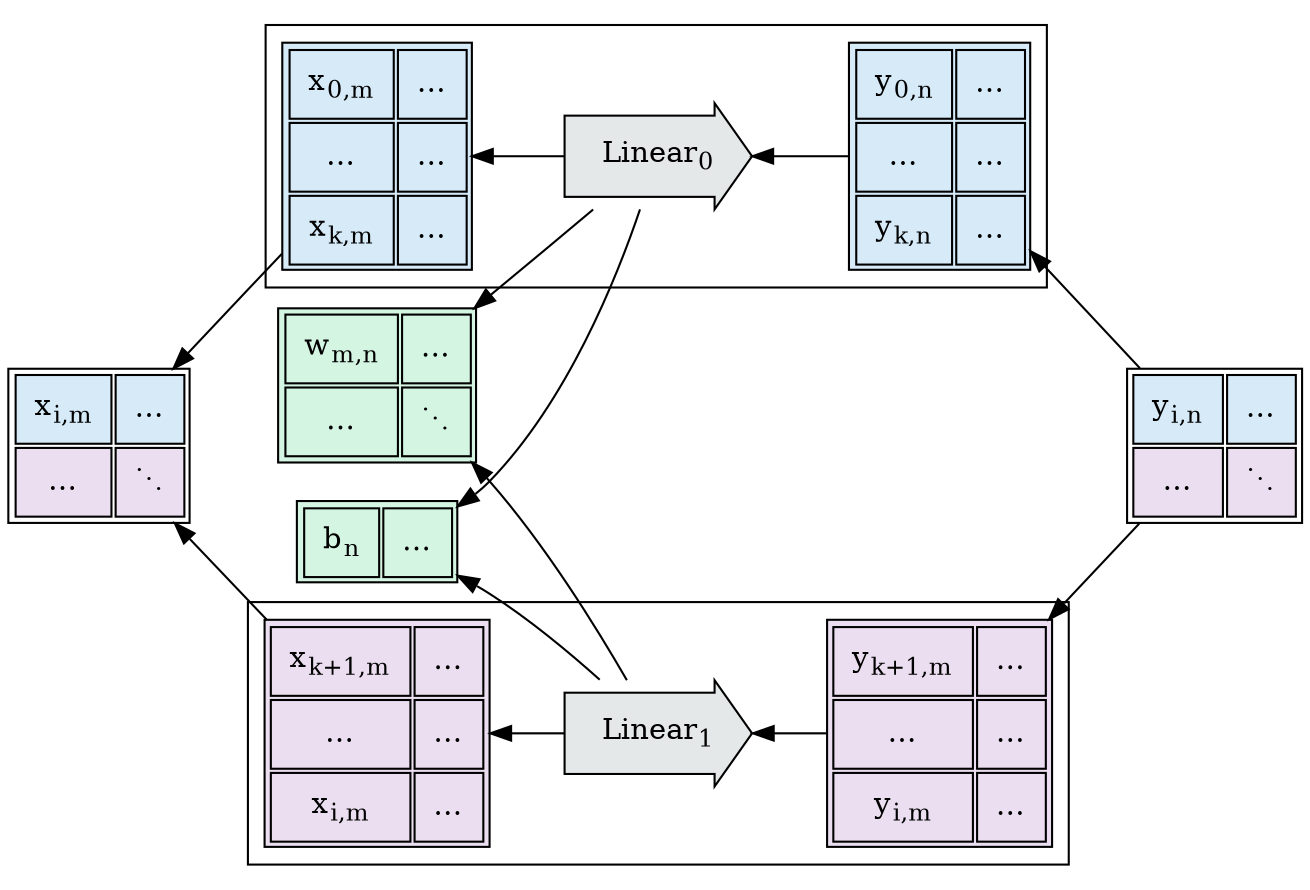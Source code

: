 digraph G {
  rankdir=RL;
  x [
    shape="plain";
    label=<
      <table cellpadding="8">
        <tr>
          <td bgcolor="#D6EAF8">x<sub>i,m</sub></td>
          <td bgcolor="#D6EAF8">…</td>
        </tr>
        <tr>
          <td bgcolor="#EBDEF0">…</td>
          <td bgcolor="#EBDEF0">⋱</td>
        </tr>
      </table>
    >;
  ];
  y [
    shape="plain";
    label=<
      <table cellpadding="8">
        <tr>
          <td bgcolor="#D6EAF8">y<sub>i,n</sub></td>
          <td bgcolor="#D6EAF8">…</td>
        </tr>
        <tr>
          <td bgcolor="#EBDEF0">…</td>
          <td bgcolor="#EBDEF0">⋱</td>
        </tr>
      </table>
    >;
  ];
  w [
    shape="plain";
    label=<
      <table bgcolor="#D5F5E3" cellpadding="8">
        <tr>
          <td>w<sub>m,n</sub></td>
          <td>…</td>
        </tr>
        <tr>
          <td>…</td>
          <td>⋱</td>
        </tr>
      </table>
    >;
  ];
  b [
    shape="plain";
    label=<
      <table bgcolor="#D5F5E3" cellpadding="8">
        <tr>
          <td>b<sub>n</sub></td>
          <td>…</td>
        </tr>
      </table>
    >;
  ];
  subgraph cluster_0 {
    x0 [
      shape="plain";
      label=<
        <table bgcolor="#D6EAF8" cellpadding="8">
          <tr>
            <td>x<sub>0,m</sub></td>
            <td>…</td>
          </tr>
          <tr>
            <td>…</td>
            <td>…</td>
          </tr>
          <tr>
            <td>x<sub>k,m</sub></td>
            <td>…</td>
          </tr>
        </table>
      >;
    ];
    op0 [
      label=<Linear<sub>0</sub>>;
      shape=rarrow;
      style=filled;
      fillcolor="#E5E8E8";
      margin=0.25;
    ];
    y0 [
      shape="plain";
      label=<
        <table bgcolor="#D6EAF8" cellpadding="8">
          <tr>
            <td>y<sub>0,n</sub></td>
            <td>…</td>
          </tr>
          <tr>
            <td>…</td>
            <td>…</td>
          </tr>
          <tr>
            <td>y<sub>k,n</sub></td>
            <td>…</td>
          </tr>
        </table>
      >;
    ];
    op0 -> x0;
    y0 -> op0;
  }
  subgraph cluster_1 {
    xk [
      shape="plain";
      label=<
        <table bgcolor="#EBDEF0" cellpadding="8">
          <tr>
            <td>x<sub>k+1,m</sub></td>
            <td>…</td>
          </tr>
          <tr>
            <td>…</td>
            <td>…</td>
          </tr>
          <tr>
            <td>x<sub>i,m</sub></td>
            <td>…</td>
          </tr>
        </table>
      >;
    ];
    yk [
      shape="plain";
      label=<
        <table bgcolor="#EBDEF0" cellpadding="8">
          <tr>
            <td>y<sub>k+1,m</sub></td>
            <td>…</td>
          </tr>
          <tr>
            <td>…</td>
            <td>…</td>
          </tr>
          <tr>
            <td>y<sub>i,m</sub></td>
            <td>…</td>
          </tr>
        </table>
      >;
    ];
    opk [
      label=<Linear<sub>1</sub>>;
      shape=rarrow;
      style=filled;
      fillcolor="#E5E8E8";
      margin=0.25;
    ];
    opk -> xk;
    yk -> opk;
  }
  op0 -> w [
    weight=0;
  ];
  opk -> w [
    weight=0;
  ];
  op0 -> b [
    weight=0;
  ];
  opk -> b [
    weight=0;
  ];
  x0 -> x;
  xk -> x;
  y -> y0;
  y -> yk;
}

